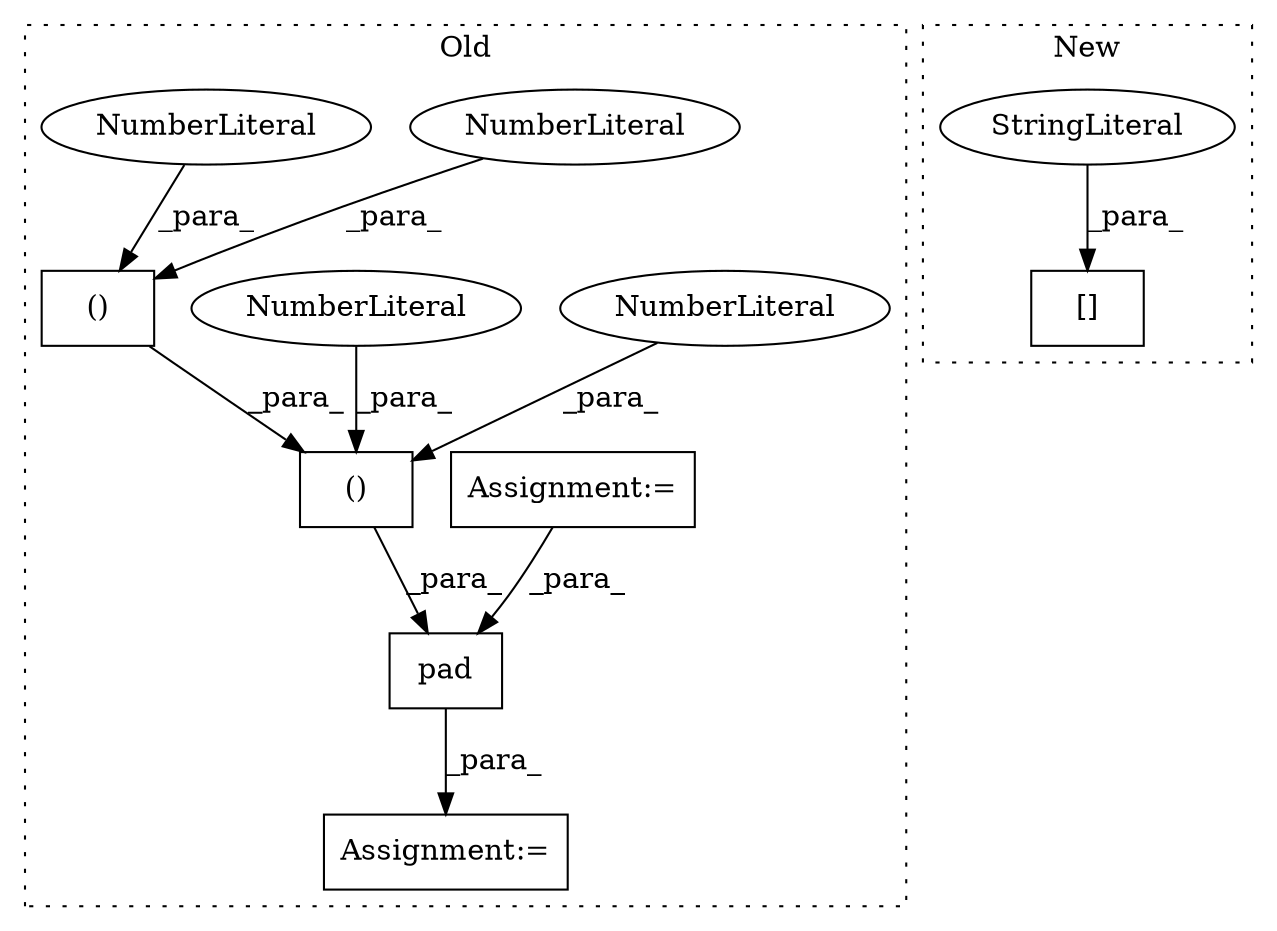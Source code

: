 digraph G {
subgraph cluster0 {
1 [label="pad" a="32" s="2544,2640" l="4,1" shape="box"];
3 [label="Assignment:=" a="7" s="1946" l="1" shape="box"];
5 [label="Assignment:=" a="7" s="2537" l="1" shape="box"];
6 [label="()" a="106" s="2565" l="53" shape="box"];
7 [label="NumberLiteral" a="34" s="2580" l="1" shape="ellipse"];
8 [label="()" a="106" s="2602" l="15" shape="box"];
9 [label="NumberLiteral" a="34" s="2602" l="1" shape="ellipse"];
10 [label="NumberLiteral" a="34" s="2566" l="1" shape="ellipse"];
11 [label="NumberLiteral" a="34" s="2616" l="1" shape="ellipse"];
label = "Old";
style="dotted";
}
subgraph cluster1 {
2 [label="[]" a="2" s="1754,1772" l="7,1" shape="box"];
4 [label="StringLiteral" a="45" s="1761" l="11" shape="ellipse"];
label = "New";
style="dotted";
}
1 -> 5 [label="_para_"];
3 -> 1 [label="_para_"];
4 -> 2 [label="_para_"];
6 -> 1 [label="_para_"];
7 -> 6 [label="_para_"];
8 -> 6 [label="_para_"];
9 -> 8 [label="_para_"];
10 -> 6 [label="_para_"];
11 -> 8 [label="_para_"];
}